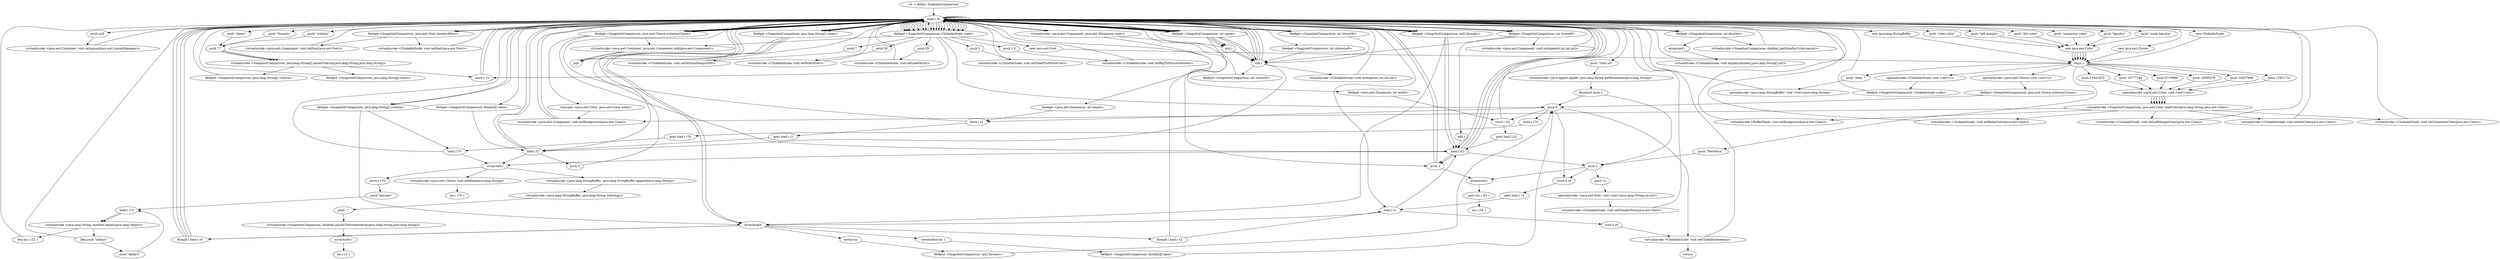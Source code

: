 digraph "" {
    "r0 := @this: SnapshotComparison"
    "load.r r0"
    "r0 := @this: SnapshotComparison"->"load.r r0";
    "load.r r0"->"load.r r0";
    "push \"bgcolor\""
    "load.r r0"->"push \"bgcolor\"";
    "new java.awt.Color"
    "push \"bgcolor\""->"new java.awt.Color";
    "dup1.r"
    "new java.awt.Color"->"dup1.r";
    "push 13421823"
    "dup1.r"->"push 13421823";
    "specialinvoke <java.awt.Color: void <init>(int)>"
    "push 13421823"->"specialinvoke <java.awt.Color: void <init>(int)>";
    "virtualinvoke <SnapshotComparison: java.awt.Color readColor(java.lang.String,java.awt.Color)>"
    "specialinvoke <java.awt.Color: void <init>(int)>"->"virtualinvoke <SnapshotComparison: java.awt.Color readColor(java.lang.String,java.awt.Color)>";
    "virtualinvoke <java.awt.Component: void setBackground(java.awt.Color)>"
    "virtualinvoke <SnapshotComparison: java.awt.Color readColor(java.lang.String,java.awt.Color)>"->"virtualinvoke <java.awt.Component: void setBackground(java.awt.Color)>";
    "virtualinvoke <java.awt.Component: void setBackground(java.awt.Color)>"->"load.r r0";
    "push null"
    "load.r r0"->"push null";
    "virtualinvoke <java.awt.Container: void setLayout(java.awt.LayoutManager)>"
    "push null"->"virtualinvoke <java.awt.Container: void setLayout(java.awt.LayoutManager)>";
    "virtualinvoke <java.awt.Container: void setLayout(java.awt.LayoutManager)>"->"load.r r0";
    "load.r r0"->"load.r r0";
    "push \"criteria\""
    "load.r r0"->"push \"criteria\"";
    "push \"|\""
    "push \"criteria\""->"push \"|\"";
    "virtualinvoke <SnapshotComparison: java.lang.String[] paramToArray(java.lang.String,java.lang.String)>"
    "push \"|\""->"virtualinvoke <SnapshotComparison: java.lang.String[] paramToArray(java.lang.String,java.lang.String)>";
    "fieldput <SnapshotComparison: java.lang.String[] criteria>"
    "virtualinvoke <SnapshotComparison: java.lang.String[] paramToArray(java.lang.String,java.lang.String)>"->"fieldput <SnapshotComparison: java.lang.String[] criteria>";
    "fieldput <SnapshotComparison: java.lang.String[] criteria>"->"load.r r0";
    "load.r r0"->"load.r r0";
    "push \"items\""
    "load.r r0"->"push \"items\"";
    "push \"items\""->"push \"|\"";
    "push \"|\""->"virtualinvoke <SnapshotComparison: java.lang.String[] paramToArray(java.lang.String,java.lang.String)>";
    "fieldput <SnapshotComparison: java.lang.String[] items>"
    "virtualinvoke <SnapshotComparison: java.lang.String[] paramToArray(java.lang.String,java.lang.String)>"->"fieldput <SnapshotComparison: java.lang.String[] items>";
    "fieldput <SnapshotComparison: java.lang.String[] items>"->"load.r r0";
    "push \"formats\""
    "load.r r0"->"push \"formats\"";
    "push \"formats\""->"push \"|\"";
    "push \"|\""->"virtualinvoke <SnapshotComparison: java.lang.String[] paramToArray(java.lang.String,java.lang.String)>";
    "store.r r2"
    "virtualinvoke <SnapshotComparison: java.lang.String[] paramToArray(java.lang.String,java.lang.String)>"->"store.r r2";
    "store.r r2"->"load.r r0";
    "load.r r2"
    "load.r r0"->"load.r r2";
    "arraylength"
    "load.r r2"->"arraylength";
    "newarray"
    "arraylength"->"newarray";
    "fieldput <SnapshotComparison: int[] formats>"
    "newarray"->"fieldput <SnapshotComparison: int[] formats>";
    "push 0"
    "fieldput <SnapshotComparison: int[] formats>"->"push 0";
    "store.i i32"
    "push 0"->"store.i i32";
    "goto load.i i32"
    "store.i i32"->"goto load.i i32";
    "load.i i32"
    "goto load.i i32"->"load.i i32";
    "load.i i32"->"load.r r0";
    "fieldget <SnapshotComparison: int[] formats>"
    "load.r r0"->"fieldget <SnapshotComparison: int[] formats>";
    "fieldget <SnapshotComparison: int[] formats>"->"arraylength";
    "ifcmplt.i load.r r2"
    "arraylength"->"ifcmplt.i load.r r2";
    "ifcmplt.i load.r r2"->"load.r r0";
    "load.r r0"->"load.r r0";
    "fieldget <SnapshotComparison: java.lang.String[] items>"
    "load.r r0"->"fieldget <SnapshotComparison: java.lang.String[] items>";
    "fieldget <SnapshotComparison: java.lang.String[] items>"->"arraylength";
    "newmultiarray 1"
    "arraylength"->"newmultiarray 1";
    "fieldput <SnapshotComparison: double[][] data>"
    "newmultiarray 1"->"fieldput <SnapshotComparison: double[][] data>";
    "fieldput <SnapshotComparison: double[][] data>"->"push 0";
    "store.i r2"
    "push 0"->"store.i r2";
    "goto load.i r2"
    "store.i r2"->"goto load.i r2";
    "load.i r2"
    "goto load.i r2"->"load.i r2";
    "load.i r2"->"load.r r0";
    "load.r r0"->"fieldget <SnapshotComparison: java.lang.String[] items>";
    "fieldget <SnapshotComparison: java.lang.String[] items>"->"arraylength";
    "ifcmplt.i load.r r0"
    "arraylength"->"ifcmplt.i load.r r0";
    "ifcmplt.i load.r r0"->"load.r r0";
    "virtualinvoke <java.awt.Component: java.awt.Dimension size()>"
    "load.r r0"->"virtualinvoke <java.awt.Component: java.awt.Dimension size()>";
    "fieldget <java.awt.Dimension: int width>"
    "virtualinvoke <java.awt.Component: java.awt.Dimension size()>"->"fieldget <java.awt.Dimension: int width>";
    "fieldget <java.awt.Dimension: int width>"->"store.i i32";
    "store.i i32"->"load.r r0";
    "load.r r0"->"virtualinvoke <java.awt.Component: java.awt.Dimension size()>";
    "fieldget <java.awt.Dimension: int height>"
    "virtualinvoke <java.awt.Component: java.awt.Dimension size()>"->"fieldget <java.awt.Dimension: int height>";
    "fieldget <java.awt.Dimension: int height>"->"store.i r2";
    "store.i r2"->"load.r r0";
    "load.r r0"->"load.i i32";
    "load.i i32"->"load.r r0";
    "fieldget <SnapshotComparison: int choiceLeft>"
    "load.r r0"->"fieldget <SnapshotComparison: int choiceLeft>";
    "sub.i"
    "fieldget <SnapshotComparison: int choiceLeft>"->"sub.i";
    "sub.i"->"load.r r0";
    "fieldget <SnapshotComparison: int space>"
    "load.r r0"->"fieldget <SnapshotComparison: int space>";
    "fieldget <SnapshotComparison: int space>"->"sub.i";
    "fieldput <SnapshotComparison: int choiceW>"
    "sub.i"->"fieldput <SnapshotComparison: int choiceW>";
    "fieldput <SnapshotComparison: int choiceW>"->"load.r r0";
    "new java.awt.Choice"
    "load.r r0"->"new java.awt.Choice";
    "new java.awt.Choice"->"dup1.r";
    "specialinvoke <java.awt.Choice: void <init>()>"
    "dup1.r"->"specialinvoke <java.awt.Choice: void <init>()>";
    "fieldput <SnapshotComparison: java.awt.Choice criterionChoice>"
    "specialinvoke <java.awt.Choice: void <init>()>"->"fieldput <SnapshotComparison: java.awt.Choice criterionChoice>";
    "fieldput <SnapshotComparison: java.awt.Choice criterionChoice>"->"push 0";
    "store.i r70"
    "push 0"->"store.i r70";
    "goto load.i r70"
    "store.i r70"->"goto load.i r70";
    "load.i r70"
    "goto load.i r70"->"load.i r70";
    "load.i r70"->"load.r r0";
    "fieldget <SnapshotComparison: java.lang.String[] criteria>"
    "load.r r0"->"fieldget <SnapshotComparison: java.lang.String[] criteria>";
    "fieldget <SnapshotComparison: java.lang.String[] criteria>"->"arraylength";
    "arraylength"->"ifcmplt.i load.r r0";
    "ifcmplt.i load.r r0"->"load.r r0";
    "load.r r0"->"load.r r0";
    "fieldget <SnapshotComparison: java.awt.Choice criterionChoice>"
    "load.r r0"->"fieldget <SnapshotComparison: java.awt.Choice criterionChoice>";
    "virtualinvoke <java.awt.Container: java.awt.Component add(java.awt.Component)>"
    "fieldget <SnapshotComparison: java.awt.Choice criterionChoice>"->"virtualinvoke <java.awt.Container: java.awt.Component add(java.awt.Component)>";
    "pop"
    "virtualinvoke <java.awt.Container: java.awt.Component add(java.awt.Component)>"->"pop";
    "pop"->"load.r r0";
    "load.r r0"->"fieldget <SnapshotComparison: java.awt.Choice criterionChoice>";
    "fieldget <SnapshotComparison: java.awt.Choice criterionChoice>"->"load.i i32";
    "load.i i32"->"load.r r0";
    "load.r r0"->"fieldget <SnapshotComparison: int space>";
    "fieldget <SnapshotComparison: int space>"->"sub.i";
    "sub.i"->"load.r r0";
    "fieldget <SnapshotComparison: int choiceW>"
    "load.r r0"->"fieldget <SnapshotComparison: int choiceW>";
    "fieldget <SnapshotComparison: int choiceW>"->"sub.i";
    "sub.i"->"load.r r0";
    "load.r r0"->"fieldget <SnapshotComparison: int space>";
    "fieldget <SnapshotComparison: int space>"->"load.r r0";
    "load.r r0"->"fieldget <SnapshotComparison: int choiceW>";
    "fieldget <SnapshotComparison: int choiceW>"->"load.r r0";
    "fieldget <SnapshotComparison: int choiceH>"
    "load.r r0"->"fieldget <SnapshotComparison: int choiceH>";
    "virtualinvoke <java.awt.Component: void reshape(int,int,int,int)>"
    "fieldget <SnapshotComparison: int choiceH>"->"virtualinvoke <java.awt.Component: void reshape(int,int,int,int)>";
    "virtualinvoke <java.awt.Component: void reshape(int,int,int,int)>"->"load.r r0";
    "load.r r0"->"fieldget <SnapshotComparison: java.awt.Choice criterionChoice>";
    "fieldget <SnapshotComparison: java.awt.Choice criterionChoice>"->"load.r r0";
    "fieldget <SnapshotComparison: java.awt.Font standardFont>"
    "load.r r0"->"fieldget <SnapshotComparison: java.awt.Font standardFont>";
    "virtualinvoke <java.awt.Component: void setFont(java.awt.Font)>"
    "fieldget <SnapshotComparison: java.awt.Font standardFont>"->"virtualinvoke <java.awt.Component: void setFont(java.awt.Font)>";
    "virtualinvoke <java.awt.Component: void setFont(java.awt.Font)>"->"load.r r0";
    "load.r r0"->"fieldget <SnapshotComparison: java.awt.Choice criterionChoice>";
    "staticget <java.awt.Color: java.awt.Color white>"
    "fieldget <SnapshotComparison: java.awt.Choice criterionChoice>"->"staticget <java.awt.Color: java.awt.Color white>";
    "staticget <java.awt.Color: java.awt.Color white>"->"virtualinvoke <java.awt.Component: void setBackground(java.awt.Color)>";
    "virtualinvoke <java.awt.Component: void setBackground(java.awt.Color)>"->"load.r r0";
    "new ClickableScale"
    "load.r r0"->"new ClickableScale";
    "new ClickableScale"->"dup1.r";
    "specialinvoke <ClickableScale: void <init>()>"
    "dup1.r"->"specialinvoke <ClickableScale: void <init>()>";
    "fieldput <SnapshotComparison: ClickableScale scale>"
    "specialinvoke <ClickableScale: void <init>()>"->"fieldput <SnapshotComparison: ClickableScale scale>";
    "fieldput <SnapshotComparison: ClickableScale scale>"->"load.r r0";
    "fieldget <SnapshotComparison: ClickableScale scale>"
    "load.r r0"->"fieldget <SnapshotComparison: ClickableScale scale>";
    "fieldget <SnapshotComparison: ClickableScale scale>"->"push 0";
    "virtualinvoke <ClickableScale: void setClickable(boolean)>"
    "push 0"->"virtualinvoke <ClickableScale: void setClickable(boolean)>";
    "virtualinvoke <ClickableScale: void setClickable(boolean)>"->"load.r r0";
    "load.r r0"->"load.r r0";
    "load.r r0"->"fieldget <SnapshotComparison: ClickableScale scale>";
    "fieldget <SnapshotComparison: ClickableScale scale>"->"virtualinvoke <java.awt.Container: java.awt.Component add(java.awt.Component)>";
    "virtualinvoke <java.awt.Container: java.awt.Component add(java.awt.Component)>"->"pop";
    "pop"->"load.r r0";
    "load.r r0"->"fieldget <SnapshotComparison: ClickableScale scale>";
    "fieldget <SnapshotComparison: ClickableScale scale>"->"load.r r0";
    "push \"scale bgcolor\""
    "load.r r0"->"push \"scale bgcolor\"";
    "push \"scale bgcolor\""->"new java.awt.Color";
    "new java.awt.Color"->"dup1.r";
    "push 16777164"
    "dup1.r"->"push 16777164";
    "push 16777164"->"specialinvoke <java.awt.Color: void <init>(int)>";
    "specialinvoke <java.awt.Color: void <init>(int)>"->"virtualinvoke <SnapshotComparison: java.awt.Color readColor(java.lang.String,java.awt.Color)>";
    "virtualinvoke <BufferPanel: void setBackground(java.awt.Color)>"
    "virtualinvoke <SnapshotComparison: java.awt.Color readColor(java.lang.String,java.awt.Color)>"->"virtualinvoke <BufferPanel: void setBackground(java.awt.Color)>";
    "virtualinvoke <BufferPanel: void setBackground(java.awt.Color)>"->"load.r r0";
    "load.r r0"->"fieldget <SnapshotComparison: ClickableScale scale>";
    "fieldget <SnapshotComparison: ClickableScale scale>"->"load.r r0";
    "load.r r0"->"fieldget <SnapshotComparison: int space>";
    "push 2"
    "fieldget <SnapshotComparison: int space>"->"push 2";
    "push 2"->"load.r r0";
    "load.r r0"->"fieldget <SnapshotComparison: int space>";
    "mul.i"
    "fieldget <SnapshotComparison: int space>"->"mul.i";
    "mul.i"->"load.r r0";
    "load.r r0"->"fieldget <SnapshotComparison: int choiceH>";
    "add.i"
    "fieldget <SnapshotComparison: int choiceH>"->"add.i";
    "add.i"->"load.i i32";
    "load.i i32"->"push 2";
    "push 2"->"load.r r0";
    "load.r r0"->"fieldget <SnapshotComparison: int space>";
    "fieldget <SnapshotComparison: int space>"->"mul.i";
    "mul.i"->"sub.i";
    "sub.i"->"load.i r2";
    "push 3"
    "load.i r2"->"push 3";
    "push 3"->"load.r r0";
    "load.r r0"->"fieldget <SnapshotComparison: int space>";
    "fieldget <SnapshotComparison: int space>"->"mul.i";
    "mul.i"->"sub.i";
    "sub.i"->"load.r r0";
    "load.r r0"->"fieldget <SnapshotComparison: int choiceH>";
    "fieldget <SnapshotComparison: int choiceH>"->"sub.i";
    "virtualinvoke <ClickableScale: void reshape(int,int,int,int)>"
    "sub.i"->"virtualinvoke <ClickableScale: void reshape(int,int,int,int)>";
    "virtualinvoke <ClickableScale: void reshape(int,int,int,int)>"->"load.r r0";
    "load.r r0"->"fieldget <SnapshotComparison: ClickableScale scale>";
    "fieldget <SnapshotComparison: ClickableScale scale>"->"load.r r0";
    "load.r r0"->"fieldget <SnapshotComparison: java.awt.Font standardFont>";
    "virtualinvoke <ClickableScale: void setFont(java.awt.Font)>"
    "fieldget <SnapshotComparison: java.awt.Font standardFont>"->"virtualinvoke <ClickableScale: void setFont(java.awt.Font)>";
    "virtualinvoke <ClickableScale: void setFont(java.awt.Font)>"->"load.r r0";
    "load.r r0"->"fieldget <SnapshotComparison: ClickableScale scale>";
    "new java.awt.Font"
    "fieldget <SnapshotComparison: ClickableScale scale>"->"new java.awt.Font";
    "new java.awt.Font"->"dup1.r";
    "push \"Helvetica\""
    "dup1.r"->"push \"Helvetica\"";
    "push 1"
    "push \"Helvetica\""->"push 1";
    "push 12"
    "push 1"->"push 12";
    "specialinvoke <java.awt.Font: void <init>(java.lang.String,int,int)>"
    "push 12"->"specialinvoke <java.awt.Font: void <init>(java.lang.String,int,int)>";
    "virtualinvoke <ClickableScale: void setNumberFont(java.awt.Font)>"
    "specialinvoke <java.awt.Font: void <init>(java.lang.String,int,int)>"->"virtualinvoke <ClickableScale: void setNumberFont(java.awt.Font)>";
    "virtualinvoke <ClickableScale: void setNumberFont(java.awt.Font)>"->"load.r r0";
    "load.r r0"->"fieldget <SnapshotComparison: ClickableScale scale>";
    "fieldget <SnapshotComparison: ClickableScale scale>"->"load.r r0";
    "load.r r0"->"load.r r0";
    "fieldget <SnapshotComparison: int dataSet>"
    "load.r r0"->"fieldget <SnapshotComparison: int dataSet>";
    "virtualinvoke <SnapshotComparison: double[] getDataForCriterion(int)>"
    "fieldget <SnapshotComparison: int dataSet>"->"virtualinvoke <SnapshotComparison: double[] getDataForCriterion(int)>";
    "virtualinvoke <SnapshotComparison: double[] getDataForCriterion(int)>"->"load.r r0";
    "load.r r0"->"fieldget <SnapshotComparison: java.lang.String[] items>";
    "fieldget <SnapshotComparison: java.lang.String[] items>"->"load.r r0";
    "load.r r0"->"fieldget <SnapshotComparison: int[] formats>";
    "fieldget <SnapshotComparison: int[] formats>"->"load.r r0";
    "load.r r0"->"fieldget <SnapshotComparison: int dataSet>";
    "arrayread.i"
    "fieldget <SnapshotComparison: int dataSet>"->"arrayread.i";
    "virtualinvoke <ClickableScale: void display(double[],java.lang.String[],int)>"
    "arrayread.i"->"virtualinvoke <ClickableScale: void display(double[],java.lang.String[],int)>";
    "virtualinvoke <ClickableScale: void display(double[],java.lang.String[],int)>"->"load.r r0";
    "load.r r0"->"fieldget <SnapshotComparison: ClickableScale scale>";
    "push 7"
    "fieldget <SnapshotComparison: ClickableScale scale>"->"push 7";
    "virtualinvoke <ClickableScale: void setVerticalMargin(int)>"
    "push 7"->"virtualinvoke <ClickableScale: void setVerticalMargin(int)>";
    "virtualinvoke <ClickableScale: void setVerticalMargin(int)>"->"load.r r0";
    "load.r r0"->"fieldget <SnapshotComparison: ClickableScale scale>";
    "push 50"
    "fieldget <SnapshotComparison: ClickableScale scale>"->"push 50";
    "virtualinvoke <ClickableScale: void setRulerX(int)>"
    "push 50"->"virtualinvoke <ClickableScale: void setRulerX(int)>";
    "virtualinvoke <ClickableScale: void setRulerX(int)>"->"load.r r0";
    "load.r r0"->"fieldget <SnapshotComparison: ClickableScale scale>";
    "push 85"
    "fieldget <SnapshotComparison: ClickableScale scale>"->"push 85";
    "virtualinvoke <ClickableScale: void setLabelX(int)>"
    "push 85"->"virtualinvoke <ClickableScale: void setLabelX(int)>";
    "virtualinvoke <ClickableScale: void setLabelX(int)>"->"load.r r0";
    "load.r r0"->"fieldget <SnapshotComparison: ClickableScale scale>";
    "push 5"
    "fieldget <SnapshotComparison: ClickableScale scale>"->"push 5";
    "virtualinvoke <ClickableScale: void setSmallTicDivisor(int)>"
    "push 5"->"virtualinvoke <ClickableScale: void setSmallTicDivisor(int)>";
    "virtualinvoke <ClickableScale: void setSmallTicDivisor(int)>"->"load.r r0";
    "load.r r0"->"fieldget <SnapshotComparison: ClickableScale scale>";
    "push 1.0"
    "fieldget <SnapshotComparison: ClickableScale scale>"->"push 1.0";
    "virtualinvoke <ClickableScale: void setBigTicDivisor(double)>"
    "push 1.0"->"virtualinvoke <ClickableScale: void setBigTicDivisor(double)>";
    "virtualinvoke <ClickableScale: void setBigTicDivisor(double)>"->"load.r r0";
    "load.r r0"->"fieldget <SnapshotComparison: ClickableScale scale>";
    "fieldget <SnapshotComparison: ClickableScale scale>"->"load.r r0";
    "push \"ruler color\""
    "load.r r0"->"push \"ruler color\"";
    "push \"ruler color\""->"new java.awt.Color";
    "new java.awt.Color"->"dup1.r";
    "push 6710886"
    "dup1.r"->"push 6710886";
    "push 6710886"->"specialinvoke <java.awt.Color: void <init>(int)>";
    "specialinvoke <java.awt.Color: void <init>(int)>"->"virtualinvoke <SnapshotComparison: java.awt.Color readColor(java.lang.String,java.awt.Color)>";
    "virtualinvoke <ClickableScale: void setRulerColor(java.awt.Color)>"
    "virtualinvoke <SnapshotComparison: java.awt.Color readColor(java.lang.String,java.awt.Color)>"->"virtualinvoke <ClickableScale: void setRulerColor(java.awt.Color)>";
    "virtualinvoke <ClickableScale: void setRulerColor(java.awt.Color)>"->"load.r r0";
    "load.r r0"->"fieldget <SnapshotComparison: ClickableScale scale>";
    "fieldget <SnapshotComparison: ClickableScale scale>"->"load.r r0";
    "push \"left margin\""
    "load.r r0"->"push \"left margin\"";
    "push \"left margin\""->"new java.awt.Color";
    "new java.awt.Color"->"dup1.r";
    "push 10066278"
    "dup1.r"->"push 10066278";
    "push 10066278"->"specialinvoke <java.awt.Color: void <init>(int)>";
    "specialinvoke <java.awt.Color: void <init>(int)>"->"virtualinvoke <SnapshotComparison: java.awt.Color readColor(java.lang.String,java.awt.Color)>";
    "virtualinvoke <ClickableScale: void setLeftMarginColor(java.awt.Color)>"
    "virtualinvoke <SnapshotComparison: java.awt.Color readColor(java.lang.String,java.awt.Color)>"->"virtualinvoke <ClickableScale: void setLeftMarginColor(java.awt.Color)>";
    "virtualinvoke <ClickableScale: void setLeftMarginColor(java.awt.Color)>"->"load.r r0";
    "load.r r0"->"fieldget <SnapshotComparison: ClickableScale scale>";
    "fieldget <SnapshotComparison: ClickableScale scale>"->"load.r r0";
    "push \"dot color\""
    "load.r r0"->"push \"dot color\"";
    "push \"dot color\""->"new java.awt.Color";
    "new java.awt.Color"->"dup1.r";
    "push 10027008"
    "dup1.r"->"push 10027008";
    "push 10027008"->"specialinvoke <java.awt.Color: void <init>(int)>";
    "specialinvoke <java.awt.Color: void <init>(int)>"->"virtualinvoke <SnapshotComparison: java.awt.Color readColor(java.lang.String,java.awt.Color)>";
    "virtualinvoke <ClickableScale: void setDotColor(java.awt.Color)>"
    "virtualinvoke <SnapshotComparison: java.awt.Color readColor(java.lang.String,java.awt.Color)>"->"virtualinvoke <ClickableScale: void setDotColor(java.awt.Color)>";
    "virtualinvoke <ClickableScale: void setDotColor(java.awt.Color)>"->"load.r r0";
    "load.r r0"->"fieldget <SnapshotComparison: ClickableScale scale>";
    "fieldget <SnapshotComparison: ClickableScale scale>"->"load.r r0";
    "push \"connector color\""
    "load.r r0"->"push \"connector color\"";
    "push \"connector color\""->"new java.awt.Color";
    "new java.awt.Color"->"dup1.r";
    "push 13421721"
    "dup1.r"->"push 13421721";
    "push 13421721"->"specialinvoke <java.awt.Color: void <init>(int)>";
    "specialinvoke <java.awt.Color: void <init>(int)>"->"virtualinvoke <SnapshotComparison: java.awt.Color readColor(java.lang.String,java.awt.Color)>";
    "virtualinvoke <ClickableScale: void setConnectorColor(java.awt.Color)>"
    "virtualinvoke <SnapshotComparison: java.awt.Color readColor(java.lang.String,java.awt.Color)>"->"virtualinvoke <ClickableScale: void setConnectorColor(java.awt.Color)>";
    "virtualinvoke <ClickableScale: void setConnectorColor(java.awt.Color)>"->"load.r r0";
    "load.r r0"->"fieldget <SnapshotComparison: ClickableScale scale>";
    "fieldget <SnapshotComparison: ClickableScale scale>"->"store.r r2";
    "store.r r2"->"load.r r0";
    "push \"click url\""
    "load.r r0"->"push \"click url\"";
    "virtualinvoke <java.applet.Applet: java.lang.String getParameter(java.lang.String)>"
    "push \"click url\""->"virtualinvoke <java.applet.Applet: java.lang.String getParameter(java.lang.String)>";
    "ifnonnull push 1"
    "virtualinvoke <java.applet.Applet: java.lang.String getParameter(java.lang.String)>"->"ifnonnull push 1";
    "ifnonnull push 1"->"push 0";
    "store.b r0"
    "push 0"->"store.b r0";
    "goto load.r r2"
    "store.b r0"->"goto load.r r2";
    "goto load.r r2"->"load.r r2";
    "load.b r0"
    "load.r r2"->"load.b r0";
    "load.b r0"->"virtualinvoke <ClickableScale: void setClickable(boolean)>";
    "return"
    "virtualinvoke <ClickableScale: void setClickable(boolean)>"->"return";
    "ifnonnull push 1"->"push 1";
    "push 1"->"store.b r0";
    "ifcmplt.i load.r r0"->"load.r r0";
    "load.r r0"->"fieldget <SnapshotComparison: java.awt.Choice criterionChoice>";
    "fieldget <SnapshotComparison: java.awt.Choice criterionChoice>"->"load.r r0";
    "load.r r0"->"fieldget <SnapshotComparison: java.lang.String[] criteria>";
    "fieldget <SnapshotComparison: java.lang.String[] criteria>"->"load.i r70";
    "arrayread.r"
    "load.i r70"->"arrayread.r";
    "virtualinvoke <java.awt.Choice: void addItem(java.lang.String)>"
    "arrayread.r"->"virtualinvoke <java.awt.Choice: void addItem(java.lang.String)>";
    "inc.i r70 1"
    "virtualinvoke <java.awt.Choice: void addItem(java.lang.String)>"->"inc.i r70 1";
    "ifcmplt.i load.r r0"->"load.r r0";
    "fieldget <SnapshotComparison: double[][] data>"
    "load.r r0"->"fieldget <SnapshotComparison: double[][] data>";
    "fieldget <SnapshotComparison: double[][] data>"->"load.i r2";
    "load.i r2"->"load.r r0";
    "new java.lang.StringBuffer"
    "load.r r0"->"new java.lang.StringBuffer";
    "new java.lang.StringBuffer"->"dup1.r";
    "push \"data, \""
    "dup1.r"->"push \"data, \"";
    "specialinvoke <java.lang.StringBuffer: void <init>(java.lang.String)>"
    "push \"data, \""->"specialinvoke <java.lang.StringBuffer: void <init>(java.lang.String)>";
    "specialinvoke <java.lang.StringBuffer: void <init>(java.lang.String)>"->"load.r r0";
    "load.r r0"->"fieldget <SnapshotComparison: java.lang.String[] items>";
    "fieldget <SnapshotComparison: java.lang.String[] items>"->"load.i r2";
    "load.i r2"->"arrayread.r";
    "virtualinvoke <java.lang.StringBuffer: java.lang.StringBuffer append(java.lang.String)>"
    "arrayread.r"->"virtualinvoke <java.lang.StringBuffer: java.lang.StringBuffer append(java.lang.String)>";
    "virtualinvoke <java.lang.StringBuffer: java.lang.String toString()>"
    "virtualinvoke <java.lang.StringBuffer: java.lang.StringBuffer append(java.lang.String)>"->"virtualinvoke <java.lang.StringBuffer: java.lang.String toString()>";
    "push \",\""
    "virtualinvoke <java.lang.StringBuffer: java.lang.String toString()>"->"push \",\"";
    "virtualinvoke <SnapshotComparison: double[] paramToNumberArray(java.lang.String,java.lang.String)>"
    "push \",\""->"virtualinvoke <SnapshotComparison: double[] paramToNumberArray(java.lang.String,java.lang.String)>";
    "arraywrite.r"
    "virtualinvoke <SnapshotComparison: double[] paramToNumberArray(java.lang.String,java.lang.String)>"->"arraywrite.r";
    "inc.i r2 1"
    "arraywrite.r"->"inc.i r2 1";
    "ifcmplt.i load.r r2"->"load.r r2";
    "load.r r2"->"load.i i32";
    "load.i i32"->"arrayread.r";
    "store.r r70"
    "arrayread.r"->"store.r r70";
    "push \"percent\""
    "store.r r70"->"push \"percent\"";
    "load.r r70"
    "push \"percent\""->"load.r r70";
    "virtualinvoke <java.lang.String: boolean equals(java.lang.Object)>"
    "load.r r70"->"virtualinvoke <java.lang.String: boolean equals(java.lang.Object)>";
    "ifeq push \"dollars\""
    "virtualinvoke <java.lang.String: boolean equals(java.lang.Object)>"->"ifeq push \"dollars\"";
    "ifeq push \"dollars\""->"load.r r0";
    "load.r r0"->"fieldget <SnapshotComparison: int[] formats>";
    "fieldget <SnapshotComparison: int[] formats>"->"load.i i32";
    "load.i i32"->"push 1";
    "arraywrite.i"
    "push 1"->"arraywrite.i";
    "goto inc.i i32 1"
    "arraywrite.i"->"goto inc.i i32 1";
    "inc.i i32 1"
    "goto inc.i i32 1"->"inc.i i32 1";
    "push \"dollars\""
    "ifeq push \"dollars\""->"push \"dollars\"";
    "push \"dollars\""->"load.r r70";
    "load.r r70"->"virtualinvoke <java.lang.String: boolean equals(java.lang.Object)>";
    "ifeq inc.i i32 1"
    "virtualinvoke <java.lang.String: boolean equals(java.lang.Object)>"->"ifeq inc.i i32 1";
    "ifeq inc.i i32 1"->"load.r r0";
    "load.r r0"->"fieldget <SnapshotComparison: int[] formats>";
    "fieldget <SnapshotComparison: int[] formats>"->"load.i i32";
    "load.i i32"->"push 2";
    "push 2"->"arraywrite.i";
}
